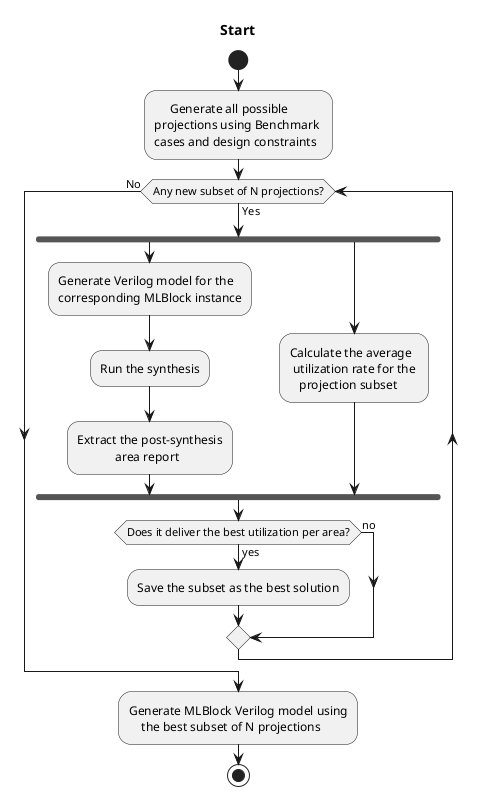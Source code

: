 @startuml

title Start

start

:     Generate all possible 
projections using Benchmark 
cases and design constraints;

while (Any new subset of N projections?)  is (Yes)
  
   fork
    :Generate Verilog model for the
    corresponding MLBlock instance;
    :Run the synthesis;
    :Extract the post-synthesis 
                area report;
  fork again
    :Calculate the average 
     utilization rate for the 
       projection subset;
  end fork 
  
  if (Does it deliver the best utilization per area?) then (yes)
    :Save the subset as the best solution;
  else (no)
    
  endif

endwhile (No)

:Generate MLBlock Verilog model using 
    the best subset of N projections;

stop

@enduml

